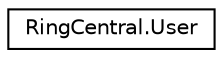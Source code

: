 digraph "Graphical Class Hierarchy"
{
 // LATEX_PDF_SIZE
  edge [fontname="Helvetica",fontsize="10",labelfontname="Helvetica",labelfontsize="10"];
  node [fontname="Helvetica",fontsize="10",shape=record];
  rankdir="LR";
  Node0 [label="RingCentral.User",height=0.2,width=0.4,color="black", fillcolor="white", style="filled",URL="$classRingCentral_1_1User.html",tooltip=" "];
}
